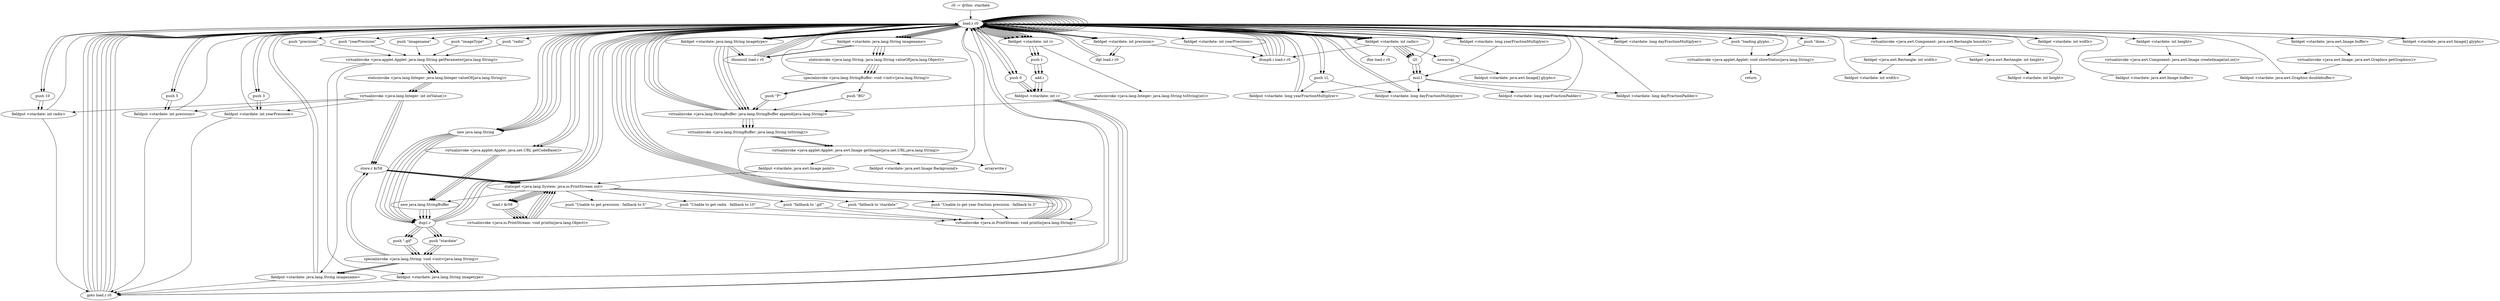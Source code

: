 digraph "" {
    "r0 := @this: stardate"
    "load.r r0"
    "r0 := @this: stardate"->"load.r r0";
    "load.r r0"->"load.r r0";
    "push \"radix\""
    "load.r r0"->"push \"radix\"";
    "virtualinvoke <java.applet.Applet: java.lang.String getParameter(java.lang.String)>"
    "push \"radix\""->"virtualinvoke <java.applet.Applet: java.lang.String getParameter(java.lang.String)>";
    "staticinvoke <java.lang.Integer: java.lang.Integer valueOf(java.lang.String)>"
    "virtualinvoke <java.applet.Applet: java.lang.String getParameter(java.lang.String)>"->"staticinvoke <java.lang.Integer: java.lang.Integer valueOf(java.lang.String)>";
    "virtualinvoke <java.lang.Integer: int intValue()>"
    "staticinvoke <java.lang.Integer: java.lang.Integer valueOf(java.lang.String)>"->"virtualinvoke <java.lang.Integer: int intValue()>";
    "fieldput <stardate: int radix>"
    "virtualinvoke <java.lang.Integer: int intValue()>"->"fieldput <stardate: int radix>";
    "goto load.r r0"
    "fieldput <stardate: int radix>"->"goto load.r r0";
    "goto load.r r0"->"load.r r0";
    "fieldget <stardate: int radix>"
    "load.r r0"->"fieldget <stardate: int radix>";
    "ifne load.r r0"
    "fieldget <stardate: int radix>"->"ifne load.r r0";
    "ifne load.r r0"->"load.r r0";
    "push 10"
    "load.r r0"->"push 10";
    "push 10"->"fieldput <stardate: int radix>";
    "fieldput <stardate: int radix>"->"load.r r0";
    "load.r r0"->"load.r r0";
    "push \"precision\""
    "load.r r0"->"push \"precision\"";
    "push \"precision\""->"virtualinvoke <java.applet.Applet: java.lang.String getParameter(java.lang.String)>";
    "virtualinvoke <java.applet.Applet: java.lang.String getParameter(java.lang.String)>"->"staticinvoke <java.lang.Integer: java.lang.Integer valueOf(java.lang.String)>";
    "staticinvoke <java.lang.Integer: java.lang.Integer valueOf(java.lang.String)>"->"virtualinvoke <java.lang.Integer: int intValue()>";
    "fieldput <stardate: int precision>"
    "virtualinvoke <java.lang.Integer: int intValue()>"->"fieldput <stardate: int precision>";
    "fieldput <stardate: int precision>"->"goto load.r r0";
    "goto load.r r0"->"load.r r0";
    "fieldget <stardate: int precision>"
    "load.r r0"->"fieldget <stardate: int precision>";
    "ifgt load.r r0"
    "fieldget <stardate: int precision>"->"ifgt load.r r0";
    "ifgt load.r r0"->"load.r r0";
    "push 5"
    "load.r r0"->"push 5";
    "push 5"->"fieldput <stardate: int precision>";
    "fieldput <stardate: int precision>"->"load.r r0";
    "load.r r0"->"load.r r0";
    "push \"yearPrecision\""
    "load.r r0"->"push \"yearPrecision\"";
    "push \"yearPrecision\""->"virtualinvoke <java.applet.Applet: java.lang.String getParameter(java.lang.String)>";
    "virtualinvoke <java.applet.Applet: java.lang.String getParameter(java.lang.String)>"->"staticinvoke <java.lang.Integer: java.lang.Integer valueOf(java.lang.String)>";
    "staticinvoke <java.lang.Integer: java.lang.Integer valueOf(java.lang.String)>"->"virtualinvoke <java.lang.Integer: int intValue()>";
    "fieldput <stardate: int yearPrecision>"
    "virtualinvoke <java.lang.Integer: int intValue()>"->"fieldput <stardate: int yearPrecision>";
    "fieldput <stardate: int yearPrecision>"->"goto load.r r0";
    "goto load.r r0"->"load.r r0";
    "load.r r0"->"fieldget <stardate: int precision>";
    "fieldget <stardate: int precision>"->"ifgt load.r r0";
    "ifgt load.r r0"->"load.r r0";
    "push 3"
    "load.r r0"->"push 3";
    "push 3"->"fieldput <stardate: int yearPrecision>";
    "fieldput <stardate: int yearPrecision>"->"load.r r0";
    "load.r r0"->"load.r r0";
    "push \"imagename\""
    "load.r r0"->"push \"imagename\"";
    "push \"imagename\""->"virtualinvoke <java.applet.Applet: java.lang.String getParameter(java.lang.String)>";
    "fieldput <stardate: java.lang.String imagename>"
    "virtualinvoke <java.applet.Applet: java.lang.String getParameter(java.lang.String)>"->"fieldput <stardate: java.lang.String imagename>";
    "fieldput <stardate: java.lang.String imagename>"->"load.r r0";
    "fieldget <stardate: java.lang.String imagename>"
    "load.r r0"->"fieldget <stardate: java.lang.String imagename>";
    "ifnonnull load.r r0"
    "fieldget <stardate: java.lang.String imagename>"->"ifnonnull load.r r0";
    "ifnonnull load.r r0"->"load.r r0";
    "new java.lang.String"
    "load.r r0"->"new java.lang.String";
    "dup1.r"
    "new java.lang.String"->"dup1.r";
    "push \"stardate\""
    "dup1.r"->"push \"stardate\"";
    "specialinvoke <java.lang.String: void <init>(java.lang.String)>"
    "push \"stardate\""->"specialinvoke <java.lang.String: void <init>(java.lang.String)>";
    "specialinvoke <java.lang.String: void <init>(java.lang.String)>"->"fieldput <stardate: java.lang.String imagename>";
    "fieldput <stardate: java.lang.String imagename>"->"goto load.r r0";
    "goto load.r r0"->"load.r r0";
    "load.r r0"->"fieldget <stardate: java.lang.String imagename>";
    "fieldget <stardate: java.lang.String imagename>"->"ifnonnull load.r r0";
    "ifnonnull load.r r0"->"load.r r0";
    "load.r r0"->"new java.lang.String";
    "new java.lang.String"->"dup1.r";
    "dup1.r"->"push \"stardate\"";
    "push \"stardate\""->"specialinvoke <java.lang.String: void <init>(java.lang.String)>";
    "specialinvoke <java.lang.String: void <init>(java.lang.String)>"->"fieldput <stardate: java.lang.String imagename>";
    "fieldput <stardate: java.lang.String imagename>"->"load.r r0";
    "load.r r0"->"load.r r0";
    "push \"imageType\""
    "load.r r0"->"push \"imageType\"";
    "push \"imageType\""->"virtualinvoke <java.applet.Applet: java.lang.String getParameter(java.lang.String)>";
    "fieldput <stardate: java.lang.String imagetype>"
    "virtualinvoke <java.applet.Applet: java.lang.String getParameter(java.lang.String)>"->"fieldput <stardate: java.lang.String imagetype>";
    "fieldput <stardate: java.lang.String imagetype>"->"load.r r0";
    "fieldget <stardate: java.lang.String imagetype>"
    "load.r r0"->"fieldget <stardate: java.lang.String imagetype>";
    "fieldget <stardate: java.lang.String imagetype>"->"ifnonnull load.r r0";
    "ifnonnull load.r r0"->"load.r r0";
    "load.r r0"->"new java.lang.String";
    "new java.lang.String"->"dup1.r";
    "push \".gif\""
    "dup1.r"->"push \".gif\"";
    "push \".gif\""->"specialinvoke <java.lang.String: void <init>(java.lang.String)>";
    "specialinvoke <java.lang.String: void <init>(java.lang.String)>"->"fieldput <stardate: java.lang.String imagetype>";
    "fieldput <stardate: java.lang.String imagetype>"->"goto load.r r0";
    "goto load.r r0"->"load.r r0";
    "load.r r0"->"fieldget <stardate: java.lang.String imagetype>";
    "fieldget <stardate: java.lang.String imagetype>"->"ifnonnull load.r r0";
    "ifnonnull load.r r0"->"load.r r0";
    "load.r r0"->"new java.lang.String";
    "new java.lang.String"->"dup1.r";
    "dup1.r"->"push \".gif\"";
    "push \".gif\""->"specialinvoke <java.lang.String: void <init>(java.lang.String)>";
    "specialinvoke <java.lang.String: void <init>(java.lang.String)>"->"fieldput <stardate: java.lang.String imagetype>";
    "fieldput <stardate: java.lang.String imagetype>"->"load.r r0";
    "push 1L"
    "load.r r0"->"push 1L";
    "fieldput <stardate: long yearFractionMultiplyer>"
    "push 1L"->"fieldput <stardate: long yearFractionMultiplyer>";
    "fieldput <stardate: long yearFractionMultiplyer>"->"load.r r0";
    "push 0"
    "load.r r0"->"push 0";
    "fieldput <stardate: int i>"
    "push 0"->"fieldput <stardate: int i>";
    "fieldput <stardate: int i>"->"goto load.r r0";
    "goto load.r r0"->"load.r r0";
    "fieldget <stardate: int i>"
    "load.r r0"->"fieldget <stardate: int i>";
    "fieldget <stardate: int i>"->"load.r r0";
    "fieldget <stardate: int yearPrecision>"
    "load.r r0"->"fieldget <stardate: int yearPrecision>";
    "ifcmplt.i load.r r0"
    "fieldget <stardate: int yearPrecision>"->"ifcmplt.i load.r r0";
    "ifcmplt.i load.r r0"->"load.r r0";
    "load.r r0"->"load.r r0";
    "load.r r0"->"fieldget <stardate: int radix>";
    "i2l"
    "fieldget <stardate: int radix>"->"i2l";
    "i2l"->"load.r r0";
    "fieldget <stardate: long yearFractionMultiplyer>"
    "load.r r0"->"fieldget <stardate: long yearFractionMultiplyer>";
    "mul.l"
    "fieldget <stardate: long yearFractionMultiplyer>"->"mul.l";
    "fieldput <stardate: long yearFractionPadder>"
    "mul.l"->"fieldput <stardate: long yearFractionPadder>";
    "fieldput <stardate: long yearFractionPadder>"->"load.r r0";
    "load.r r0"->"push 1L";
    "fieldput <stardate: long dayFractionMultiplyer>"
    "push 1L"->"fieldput <stardate: long dayFractionMultiplyer>";
    "fieldput <stardate: long dayFractionMultiplyer>"->"load.r r0";
    "load.r r0"->"push 0";
    "push 0"->"fieldput <stardate: int i>";
    "fieldput <stardate: int i>"->"goto load.r r0";
    "goto load.r r0"->"load.r r0";
    "load.r r0"->"fieldget <stardate: int i>";
    "fieldget <stardate: int i>"->"load.r r0";
    "load.r r0"->"fieldget <stardate: int precision>";
    "fieldget <stardate: int precision>"->"ifcmplt.i load.r r0";
    "ifcmplt.i load.r r0"->"load.r r0";
    "load.r r0"->"load.r r0";
    "fieldget <stardate: long dayFractionMultiplyer>"
    "load.r r0"->"fieldget <stardate: long dayFractionMultiplyer>";
    "fieldget <stardate: long dayFractionMultiplyer>"->"load.r r0";
    "load.r r0"->"fieldget <stardate: int radix>";
    "fieldget <stardate: int radix>"->"i2l";
    "i2l"->"mul.l";
    "fieldput <stardate: long dayFractionPadder>"
    "mul.l"->"fieldput <stardate: long dayFractionPadder>";
    "fieldput <stardate: long dayFractionPadder>"->"load.r r0";
    "push \"loading glyphs...\""
    "load.r r0"->"push \"loading glyphs...\"";
    "virtualinvoke <java.applet.Applet: void showStatus(java.lang.String)>"
    "push \"loading glyphs...\""->"virtualinvoke <java.applet.Applet: void showStatus(java.lang.String)>";
    "virtualinvoke <java.applet.Applet: void showStatus(java.lang.String)>"->"load.r r0";
    "load.r r0"->"load.r r0";
    "load.r r0"->"load.r r0";
    "virtualinvoke <java.applet.Applet: java.net.URL getCodeBase()>"
    "load.r r0"->"virtualinvoke <java.applet.Applet: java.net.URL getCodeBase()>";
    "new java.lang.StringBuffer"
    "virtualinvoke <java.applet.Applet: java.net.URL getCodeBase()>"->"new java.lang.StringBuffer";
    "new java.lang.StringBuffer"->"dup1.r";
    "dup1.r"->"load.r r0";
    "load.r r0"->"fieldget <stardate: java.lang.String imagename>";
    "staticinvoke <java.lang.String: java.lang.String valueOf(java.lang.Object)>"
    "fieldget <stardate: java.lang.String imagename>"->"staticinvoke <java.lang.String: java.lang.String valueOf(java.lang.Object)>";
    "specialinvoke <java.lang.StringBuffer: void <init>(java.lang.String)>"
    "staticinvoke <java.lang.String: java.lang.String valueOf(java.lang.Object)>"->"specialinvoke <java.lang.StringBuffer: void <init>(java.lang.String)>";
    "push \"P\""
    "specialinvoke <java.lang.StringBuffer: void <init>(java.lang.String)>"->"push \"P\"";
    "virtualinvoke <java.lang.StringBuffer: java.lang.StringBuffer append(java.lang.String)>"
    "push \"P\""->"virtualinvoke <java.lang.StringBuffer: java.lang.StringBuffer append(java.lang.String)>";
    "virtualinvoke <java.lang.StringBuffer: java.lang.StringBuffer append(java.lang.String)>"->"load.r r0";
    "load.r r0"->"fieldget <stardate: java.lang.String imagetype>";
    "fieldget <stardate: java.lang.String imagetype>"->"virtualinvoke <java.lang.StringBuffer: java.lang.StringBuffer append(java.lang.String)>";
    "virtualinvoke <java.lang.StringBuffer: java.lang.String toString()>"
    "virtualinvoke <java.lang.StringBuffer: java.lang.StringBuffer append(java.lang.String)>"->"virtualinvoke <java.lang.StringBuffer: java.lang.String toString()>";
    "virtualinvoke <java.applet.Applet: java.awt.Image getImage(java.net.URL,java.lang.String)>"
    "virtualinvoke <java.lang.StringBuffer: java.lang.String toString()>"->"virtualinvoke <java.applet.Applet: java.awt.Image getImage(java.net.URL,java.lang.String)>";
    "fieldput <stardate: java.awt.Image point>"
    "virtualinvoke <java.applet.Applet: java.awt.Image getImage(java.net.URL,java.lang.String)>"->"fieldput <stardate: java.awt.Image point>";
    "staticget <java.lang.System: java.io.PrintStream out>"
    "fieldput <stardate: java.awt.Image point>"->"staticget <java.lang.System: java.io.PrintStream out>";
    "staticget <java.lang.System: java.io.PrintStream out>"->"new java.lang.StringBuffer";
    "new java.lang.StringBuffer"->"dup1.r";
    "dup1.r"->"load.r r0";
    "load.r r0"->"fieldget <stardate: java.lang.String imagename>";
    "fieldget <stardate: java.lang.String imagename>"->"staticinvoke <java.lang.String: java.lang.String valueOf(java.lang.Object)>";
    "staticinvoke <java.lang.String: java.lang.String valueOf(java.lang.Object)>"->"specialinvoke <java.lang.StringBuffer: void <init>(java.lang.String)>";
    "specialinvoke <java.lang.StringBuffer: void <init>(java.lang.String)>"->"push \"P\"";
    "push \"P\""->"virtualinvoke <java.lang.StringBuffer: java.lang.StringBuffer append(java.lang.String)>";
    "virtualinvoke <java.lang.StringBuffer: java.lang.StringBuffer append(java.lang.String)>"->"load.r r0";
    "load.r r0"->"fieldget <stardate: java.lang.String imagetype>";
    "fieldget <stardate: java.lang.String imagetype>"->"virtualinvoke <java.lang.StringBuffer: java.lang.StringBuffer append(java.lang.String)>";
    "virtualinvoke <java.lang.StringBuffer: java.lang.StringBuffer append(java.lang.String)>"->"virtualinvoke <java.lang.StringBuffer: java.lang.String toString()>";
    "virtualinvoke <java.io.PrintStream: void println(java.lang.String)>"
    "virtualinvoke <java.lang.StringBuffer: java.lang.String toString()>"->"virtualinvoke <java.io.PrintStream: void println(java.lang.String)>";
    "virtualinvoke <java.io.PrintStream: void println(java.lang.String)>"->"load.r r0";
    "load.r r0"->"load.r r0";
    "load.r r0"->"load.r r0";
    "load.r r0"->"virtualinvoke <java.applet.Applet: java.net.URL getCodeBase()>";
    "virtualinvoke <java.applet.Applet: java.net.URL getCodeBase()>"->"new java.lang.StringBuffer";
    "new java.lang.StringBuffer"->"dup1.r";
    "dup1.r"->"load.r r0";
    "load.r r0"->"fieldget <stardate: java.lang.String imagename>";
    "fieldget <stardate: java.lang.String imagename>"->"staticinvoke <java.lang.String: java.lang.String valueOf(java.lang.Object)>";
    "staticinvoke <java.lang.String: java.lang.String valueOf(java.lang.Object)>"->"specialinvoke <java.lang.StringBuffer: void <init>(java.lang.String)>";
    "push \"BG\""
    "specialinvoke <java.lang.StringBuffer: void <init>(java.lang.String)>"->"push \"BG\"";
    "push \"BG\""->"virtualinvoke <java.lang.StringBuffer: java.lang.StringBuffer append(java.lang.String)>";
    "virtualinvoke <java.lang.StringBuffer: java.lang.StringBuffer append(java.lang.String)>"->"load.r r0";
    "load.r r0"->"fieldget <stardate: java.lang.String imagetype>";
    "fieldget <stardate: java.lang.String imagetype>"->"virtualinvoke <java.lang.StringBuffer: java.lang.StringBuffer append(java.lang.String)>";
    "virtualinvoke <java.lang.StringBuffer: java.lang.StringBuffer append(java.lang.String)>"->"virtualinvoke <java.lang.StringBuffer: java.lang.String toString()>";
    "virtualinvoke <java.lang.StringBuffer: java.lang.String toString()>"->"virtualinvoke <java.applet.Applet: java.awt.Image getImage(java.net.URL,java.lang.String)>";
    "fieldput <stardate: java.awt.Image Background>"
    "virtualinvoke <java.applet.Applet: java.awt.Image getImage(java.net.URL,java.lang.String)>"->"fieldput <stardate: java.awt.Image Background>";
    "fieldput <stardate: java.awt.Image Background>"->"load.r r0";
    "load.r r0"->"load.r r0";
    "load.r r0"->"fieldget <stardate: int radix>";
    "newarray"
    "fieldget <stardate: int radix>"->"newarray";
    "fieldput <stardate: java.awt.Image[] glyphs>"
    "newarray"->"fieldput <stardate: java.awt.Image[] glyphs>";
    "fieldput <stardate: java.awt.Image[] glyphs>"->"load.r r0";
    "load.r r0"->"push 0";
    "push 0"->"fieldput <stardate: int i>";
    "fieldput <stardate: int i>"->"goto load.r r0";
    "goto load.r r0"->"load.r r0";
    "load.r r0"->"fieldget <stardate: int i>";
    "fieldget <stardate: int i>"->"load.r r0";
    "load.r r0"->"fieldget <stardate: int radix>";
    "fieldget <stardate: int radix>"->"ifcmplt.i load.r r0";
    "ifcmplt.i load.r r0"->"load.r r0";
    "load.r r0"->"load.r r0";
    "virtualinvoke <java.awt.Component: java.awt.Rectangle bounds()>"
    "load.r r0"->"virtualinvoke <java.awt.Component: java.awt.Rectangle bounds()>";
    "fieldget <java.awt.Rectangle: int width>"
    "virtualinvoke <java.awt.Component: java.awt.Rectangle bounds()>"->"fieldget <java.awt.Rectangle: int width>";
    "fieldput <stardate: int width>"
    "fieldget <java.awt.Rectangle: int width>"->"fieldput <stardate: int width>";
    "fieldput <stardate: int width>"->"load.r r0";
    "load.r r0"->"load.r r0";
    "load.r r0"->"virtualinvoke <java.awt.Component: java.awt.Rectangle bounds()>";
    "fieldget <java.awt.Rectangle: int height>"
    "virtualinvoke <java.awt.Component: java.awt.Rectangle bounds()>"->"fieldget <java.awt.Rectangle: int height>";
    "fieldput <stardate: int height>"
    "fieldget <java.awt.Rectangle: int height>"->"fieldput <stardate: int height>";
    "fieldput <stardate: int height>"->"load.r r0";
    "load.r r0"->"load.r r0";
    "load.r r0"->"load.r r0";
    "fieldget <stardate: int width>"
    "load.r r0"->"fieldget <stardate: int width>";
    "fieldget <stardate: int width>"->"load.r r0";
    "fieldget <stardate: int height>"
    "load.r r0"->"fieldget <stardate: int height>";
    "virtualinvoke <java.awt.Component: java.awt.Image createImage(int,int)>"
    "fieldget <stardate: int height>"->"virtualinvoke <java.awt.Component: java.awt.Image createImage(int,int)>";
    "fieldput <stardate: java.awt.Image buffer>"
    "virtualinvoke <java.awt.Component: java.awt.Image createImage(int,int)>"->"fieldput <stardate: java.awt.Image buffer>";
    "fieldput <stardate: java.awt.Image buffer>"->"load.r r0";
    "load.r r0"->"load.r r0";
    "fieldget <stardate: java.awt.Image buffer>"
    "load.r r0"->"fieldget <stardate: java.awt.Image buffer>";
    "virtualinvoke <java.awt.Image: java.awt.Graphics getGraphics()>"
    "fieldget <stardate: java.awt.Image buffer>"->"virtualinvoke <java.awt.Image: java.awt.Graphics getGraphics()>";
    "fieldput <stardate: java.awt.Graphics doublebuffer>"
    "virtualinvoke <java.awt.Image: java.awt.Graphics getGraphics()>"->"fieldput <stardate: java.awt.Graphics doublebuffer>";
    "fieldput <stardate: java.awt.Graphics doublebuffer>"->"load.r r0";
    "push \"done...\""
    "load.r r0"->"push \"done...\"";
    "push \"done...\""->"virtualinvoke <java.applet.Applet: void showStatus(java.lang.String)>";
    "return"
    "virtualinvoke <java.applet.Applet: void showStatus(java.lang.String)>"->"return";
    "ifcmplt.i load.r r0"->"load.r r0";
    "fieldget <stardate: java.awt.Image[] glyphs>"
    "load.r r0"->"fieldget <stardate: java.awt.Image[] glyphs>";
    "fieldget <stardate: java.awt.Image[] glyphs>"->"load.r r0";
    "load.r r0"->"fieldget <stardate: int i>";
    "fieldget <stardate: int i>"->"load.r r0";
    "load.r r0"->"load.r r0";
    "load.r r0"->"virtualinvoke <java.applet.Applet: java.net.URL getCodeBase()>";
    "virtualinvoke <java.applet.Applet: java.net.URL getCodeBase()>"->"new java.lang.StringBuffer";
    "new java.lang.StringBuffer"->"dup1.r";
    "dup1.r"->"load.r r0";
    "load.r r0"->"fieldget <stardate: java.lang.String imagename>";
    "fieldget <stardate: java.lang.String imagename>"->"staticinvoke <java.lang.String: java.lang.String valueOf(java.lang.Object)>";
    "staticinvoke <java.lang.String: java.lang.String valueOf(java.lang.Object)>"->"specialinvoke <java.lang.StringBuffer: void <init>(java.lang.String)>";
    "specialinvoke <java.lang.StringBuffer: void <init>(java.lang.String)>"->"load.r r0";
    "load.r r0"->"fieldget <stardate: int i>";
    "staticinvoke <java.lang.Integer: java.lang.String toString(int)>"
    "fieldget <stardate: int i>"->"staticinvoke <java.lang.Integer: java.lang.String toString(int)>";
    "staticinvoke <java.lang.Integer: java.lang.String toString(int)>"->"virtualinvoke <java.lang.StringBuffer: java.lang.StringBuffer append(java.lang.String)>";
    "virtualinvoke <java.lang.StringBuffer: java.lang.StringBuffer append(java.lang.String)>"->"load.r r0";
    "load.r r0"->"fieldget <stardate: java.lang.String imagetype>";
    "fieldget <stardate: java.lang.String imagetype>"->"virtualinvoke <java.lang.StringBuffer: java.lang.StringBuffer append(java.lang.String)>";
    "virtualinvoke <java.lang.StringBuffer: java.lang.StringBuffer append(java.lang.String)>"->"virtualinvoke <java.lang.StringBuffer: java.lang.String toString()>";
    "virtualinvoke <java.lang.StringBuffer: java.lang.String toString()>"->"virtualinvoke <java.applet.Applet: java.awt.Image getImage(java.net.URL,java.lang.String)>";
    "arraywrite.r"
    "virtualinvoke <java.applet.Applet: java.awt.Image getImage(java.net.URL,java.lang.String)>"->"arraywrite.r";
    "arraywrite.r"->"load.r r0";
    "load.r r0"->"load.r r0";
    "load.r r0"->"fieldget <stardate: int i>";
    "push 1"
    "fieldget <stardate: int i>"->"push 1";
    "add.i"
    "push 1"->"add.i";
    "add.i"->"fieldput <stardate: int i>";
    "ifcmplt.i load.r r0"->"load.r r0";
    "load.r r0"->"load.r r0";
    "load.r r0"->"fieldget <stardate: long dayFractionMultiplyer>";
    "fieldget <stardate: long dayFractionMultiplyer>"->"load.r r0";
    "load.r r0"->"fieldget <stardate: int radix>";
    "fieldget <stardate: int radix>"->"i2l";
    "i2l"->"mul.l";
    "mul.l"->"fieldput <stardate: long dayFractionMultiplyer>";
    "fieldput <stardate: long dayFractionMultiplyer>"->"load.r r0";
    "load.r r0"->"load.r r0";
    "load.r r0"->"fieldget <stardate: int i>";
    "fieldget <stardate: int i>"->"push 1";
    "push 1"->"add.i";
    "add.i"->"fieldput <stardate: int i>";
    "ifcmplt.i load.r r0"->"load.r r0";
    "load.r r0"->"load.r r0";
    "load.r r0"->"fieldget <stardate: long yearFractionMultiplyer>";
    "fieldget <stardate: long yearFractionMultiplyer>"->"load.r r0";
    "load.r r0"->"fieldget <stardate: int radix>";
    "fieldget <stardate: int radix>"->"i2l";
    "i2l"->"mul.l";
    "mul.l"->"fieldput <stardate: long yearFractionMultiplyer>";
    "fieldput <stardate: long yearFractionMultiplyer>"->"load.r r0";
    "load.r r0"->"load.r r0";
    "load.r r0"->"fieldget <stardate: int i>";
    "fieldget <stardate: int i>"->"push 1";
    "push 1"->"add.i";
    "add.i"->"fieldput <stardate: int i>";
    "store.r $r58"
    "specialinvoke <java.lang.String: void <init>(java.lang.String)>"->"store.r $r58";
    "store.r $r58"->"staticget <java.lang.System: java.io.PrintStream out>";
    "load.r $r58"
    "staticget <java.lang.System: java.io.PrintStream out>"->"load.r $r58";
    "virtualinvoke <java.io.PrintStream: void println(java.lang.Object)>"
    "load.r $r58"->"virtualinvoke <java.io.PrintStream: void println(java.lang.Object)>";
    "virtualinvoke <java.io.PrintStream: void println(java.lang.Object)>"->"staticget <java.lang.System: java.io.PrintStream out>";
    "push \"fallback to \'.gif\'\""
    "staticget <java.lang.System: java.io.PrintStream out>"->"push \"fallback to \'.gif\'\"";
    "push \"fallback to \'.gif\'\""->"virtualinvoke <java.io.PrintStream: void println(java.lang.String)>";
    "virtualinvoke <java.io.PrintStream: void println(java.lang.String)>"->"load.r r0";
    "load.r r0"->"new java.lang.String";
    "new java.lang.String"->"dup1.r";
    "dup1.r"->"push \".gif\"";
    "push \".gif\""->"specialinvoke <java.lang.String: void <init>(java.lang.String)>";
    "specialinvoke <java.lang.String: void <init>(java.lang.String)>"->"fieldput <stardate: java.lang.String imagetype>";
    "specialinvoke <java.lang.String: void <init>(java.lang.String)>"->"store.r $r58";
    "store.r $r58"->"staticget <java.lang.System: java.io.PrintStream out>";
    "staticget <java.lang.System: java.io.PrintStream out>"->"load.r $r58";
    "load.r $r58"->"virtualinvoke <java.io.PrintStream: void println(java.lang.Object)>";
    "virtualinvoke <java.io.PrintStream: void println(java.lang.Object)>"->"staticget <java.lang.System: java.io.PrintStream out>";
    "push \"fallback to \'stardate\'\""
    "staticget <java.lang.System: java.io.PrintStream out>"->"push \"fallback to \'stardate\'\"";
    "push \"fallback to \'stardate\'\""->"virtualinvoke <java.io.PrintStream: void println(java.lang.String)>";
    "virtualinvoke <java.io.PrintStream: void println(java.lang.String)>"->"load.r r0";
    "load.r r0"->"new java.lang.String";
    "new java.lang.String"->"dup1.r";
    "dup1.r"->"push \"stardate\"";
    "push \"stardate\""->"specialinvoke <java.lang.String: void <init>(java.lang.String)>";
    "specialinvoke <java.lang.String: void <init>(java.lang.String)>"->"fieldput <stardate: java.lang.String imagename>";
    "virtualinvoke <java.lang.Integer: int intValue()>"->"store.r $r58";
    "store.r $r58"->"staticget <java.lang.System: java.io.PrintStream out>";
    "staticget <java.lang.System: java.io.PrintStream out>"->"load.r $r58";
    "load.r $r58"->"virtualinvoke <java.io.PrintStream: void println(java.lang.Object)>";
    "virtualinvoke <java.io.PrintStream: void println(java.lang.Object)>"->"staticget <java.lang.System: java.io.PrintStream out>";
    "push \"Unable to get year fraction precision - fallback to 3\""
    "staticget <java.lang.System: java.io.PrintStream out>"->"push \"Unable to get year fraction precision - fallback to 3\"";
    "push \"Unable to get year fraction precision - fallback to 3\""->"virtualinvoke <java.io.PrintStream: void println(java.lang.String)>";
    "virtualinvoke <java.io.PrintStream: void println(java.lang.String)>"->"load.r r0";
    "load.r r0"->"push 3";
    "push 3"->"fieldput <stardate: int yearPrecision>";
    "virtualinvoke <java.lang.Integer: int intValue()>"->"store.r $r58";
    "store.r $r58"->"staticget <java.lang.System: java.io.PrintStream out>";
    "staticget <java.lang.System: java.io.PrintStream out>"->"load.r $r58";
    "load.r $r58"->"virtualinvoke <java.io.PrintStream: void println(java.lang.Object)>";
    "virtualinvoke <java.io.PrintStream: void println(java.lang.Object)>"->"staticget <java.lang.System: java.io.PrintStream out>";
    "push \"Unable to get precision - fallback to 5\""
    "staticget <java.lang.System: java.io.PrintStream out>"->"push \"Unable to get precision - fallback to 5\"";
    "push \"Unable to get precision - fallback to 5\""->"virtualinvoke <java.io.PrintStream: void println(java.lang.String)>";
    "virtualinvoke <java.io.PrintStream: void println(java.lang.String)>"->"load.r r0";
    "load.r r0"->"push 5";
    "push 5"->"fieldput <stardate: int precision>";
    "virtualinvoke <java.lang.Integer: int intValue()>"->"store.r $r58";
    "store.r $r58"->"staticget <java.lang.System: java.io.PrintStream out>";
    "staticget <java.lang.System: java.io.PrintStream out>"->"load.r $r58";
    "load.r $r58"->"virtualinvoke <java.io.PrintStream: void println(java.lang.Object)>";
    "virtualinvoke <java.io.PrintStream: void println(java.lang.Object)>"->"staticget <java.lang.System: java.io.PrintStream out>";
    "push \"Unable to get radix - fallback to 10\""
    "staticget <java.lang.System: java.io.PrintStream out>"->"push \"Unable to get radix - fallback to 10\"";
    "push \"Unable to get radix - fallback to 10\""->"virtualinvoke <java.io.PrintStream: void println(java.lang.String)>";
    "virtualinvoke <java.io.PrintStream: void println(java.lang.String)>"->"load.r r0";
    "load.r r0"->"push 10";
    "push 10"->"fieldput <stardate: int radix>";
}
